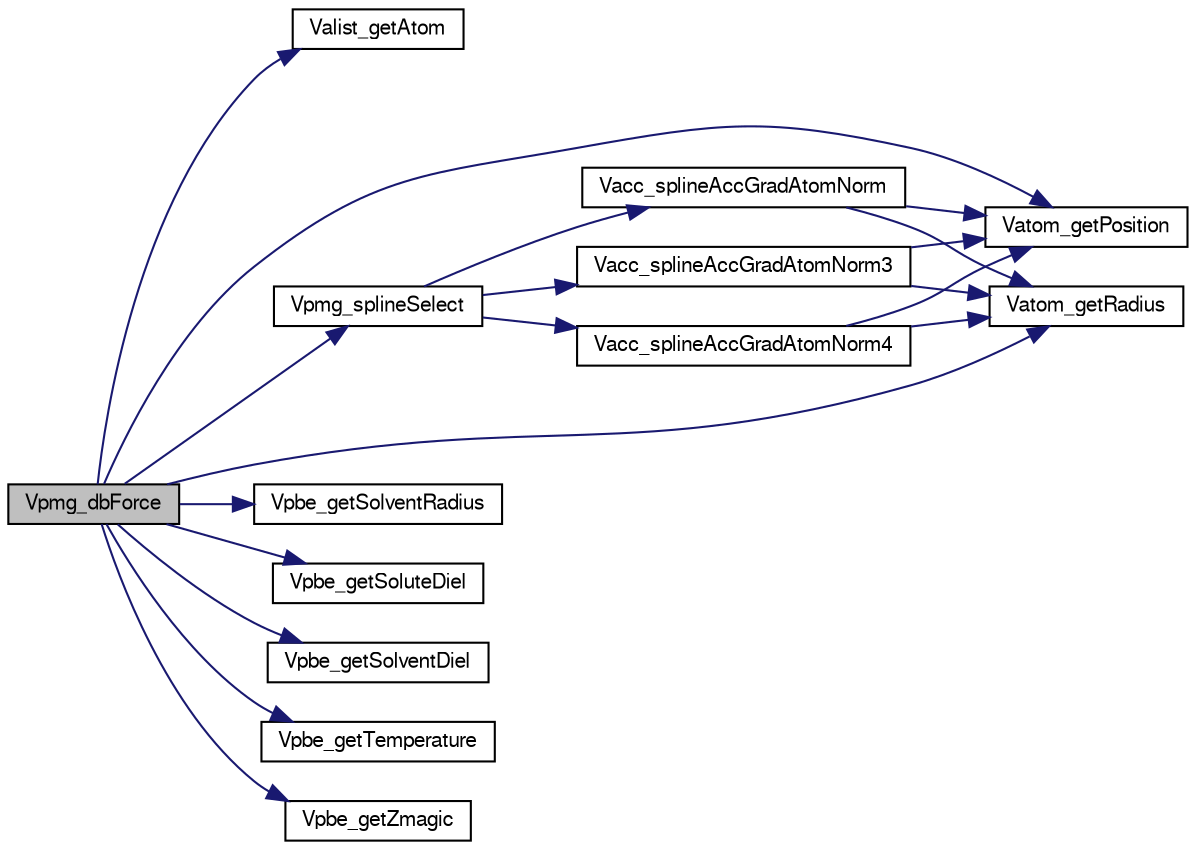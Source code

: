 digraph "Vpmg_dbForce"
{
  edge [fontname="FreeSans",fontsize="10",labelfontname="FreeSans",labelfontsize="10"];
  node [fontname="FreeSans",fontsize="10",shape=record];
  rankdir="LR";
  Node1 [label="Vpmg_dbForce",height=0.2,width=0.4,color="black", fillcolor="grey75", style="filled" fontcolor="black"];
  Node1 -> Node2 [color="midnightblue",fontsize="10",style="solid",fontname="FreeSans"];
  Node2 [label="Valist_getAtom",height=0.2,width=0.4,color="black", fillcolor="white", style="filled",URL="$group___valist.html#gaf9175f6b6d2c33ad79bd525fc9e0e043",tooltip="Get pointer to particular atom in list."];
  Node1 -> Node3 [color="midnightblue",fontsize="10",style="solid",fontname="FreeSans"];
  Node3 [label="Vatom_getPosition",height=0.2,width=0.4,color="black", fillcolor="white", style="filled",URL="$group___vatom.html#ga282b06da5d33678cab1173a6fe5bc89c",tooltip="Get atomic position."];
  Node1 -> Node4 [color="midnightblue",fontsize="10",style="solid",fontname="FreeSans"];
  Node4 [label="Vatom_getRadius",height=0.2,width=0.4,color="black", fillcolor="white", style="filled",URL="$group___vatom.html#ga9739f811224b6e7219cf6e21e0b4d9b4",tooltip="Get atomic position."];
  Node1 -> Node5 [color="midnightblue",fontsize="10",style="solid",fontname="FreeSans"];
  Node5 [label="Vpbe_getSolventRadius",height=0.2,width=0.4,color="black", fillcolor="white", style="filled",URL="$group___vpbe.html#ga87631b31eefd5639e45c43f972344f29",tooltip="Get solvent molecule radius."];
  Node1 -> Node6 [color="midnightblue",fontsize="10",style="solid",fontname="FreeSans"];
  Node6 [label="Vpbe_getSoluteDiel",height=0.2,width=0.4,color="black", fillcolor="white", style="filled",URL="$group___vpbe.html#ga54d318d98803a19fa5ea8b13fb73c7b0",tooltip="Get solute dielectric constant."];
  Node1 -> Node7 [color="midnightblue",fontsize="10",style="solid",fontname="FreeSans"];
  Node7 [label="Vpbe_getSolventDiel",height=0.2,width=0.4,color="black", fillcolor="white", style="filled",URL="$group___vpbe.html#gaa27f724cd82148fd89335c405c3d80b5",tooltip="Get solvent dielectric constant."];
  Node1 -> Node8 [color="midnightblue",fontsize="10",style="solid",fontname="FreeSans"];
  Node8 [label="Vpbe_getTemperature",height=0.2,width=0.4,color="black", fillcolor="white", style="filled",URL="$group___vpbe.html#gae9aa99eb531a803268fc963796c3bba2",tooltip="Get temperature."];
  Node1 -> Node9 [color="midnightblue",fontsize="10",style="solid",fontname="FreeSans"];
  Node9 [label="Vpbe_getZmagic",height=0.2,width=0.4,color="black", fillcolor="white", style="filled",URL="$group___vpbe.html#ga7fb9c15c98345dccc07853fec763de4e",tooltip="Get charge scaling factor."];
  Node1 -> Node10 [color="midnightblue",fontsize="10",style="solid",fontname="FreeSans"];
  Node10 [label="Vpmg_splineSelect",height=0.2,width=0.4,color="black", fillcolor="white", style="filled",URL="$vpmg_8h.html#a1271687db8aa07b73c4ce3316943b72c",tooltip="Selects a spline based surface method from either VSM_SPLINE, VSM_SPLINE5 or VSM_SPLINE7."];
  Node10 -> Node11 [color="midnightblue",fontsize="10",style="solid",fontname="FreeSans"];
  Node11 [label="Vacc_splineAccGradAtomNorm",height=0.2,width=0.4,color="black", fillcolor="white", style="filled",URL="$group___vacc.html#ga02bc1d0af5c35f2f5acaecf4f6b46449",tooltip="Report gradient of spline-based accessibility with respect to a particular atom normalized by the acc..."];
  Node11 -> Node3 [color="midnightblue",fontsize="10",style="solid",fontname="FreeSans"];
  Node11 -> Node4 [color="midnightblue",fontsize="10",style="solid",fontname="FreeSans"];
  Node10 -> Node12 [color="midnightblue",fontsize="10",style="solid",fontname="FreeSans"];
  Node12 [label="Vacc_splineAccGradAtomNorm3",height=0.2,width=0.4,color="black", fillcolor="white", style="filled",URL="$group___vacc.html#ga406f82703bc43217e0e39412e2e780c4",tooltip="Report gradient of spline-based accessibility with respect to a particular atom normalized by a 3rd o..."];
  Node12 -> Node3 [color="midnightblue",fontsize="10",style="solid",fontname="FreeSans"];
  Node12 -> Node4 [color="midnightblue",fontsize="10",style="solid",fontname="FreeSans"];
  Node10 -> Node13 [color="midnightblue",fontsize="10",style="solid",fontname="FreeSans"];
  Node13 [label="Vacc_splineAccGradAtomNorm4",height=0.2,width=0.4,color="black", fillcolor="white", style="filled",URL="$group___vacc.html#gad3f1efb0d9af322e255746a09ac674d2",tooltip="Report gradient of spline-based accessibility with respect to a particular atom normalized by a 4th o..."];
  Node13 -> Node3 [color="midnightblue",fontsize="10",style="solid",fontname="FreeSans"];
  Node13 -> Node4 [color="midnightblue",fontsize="10",style="solid",fontname="FreeSans"];
}
